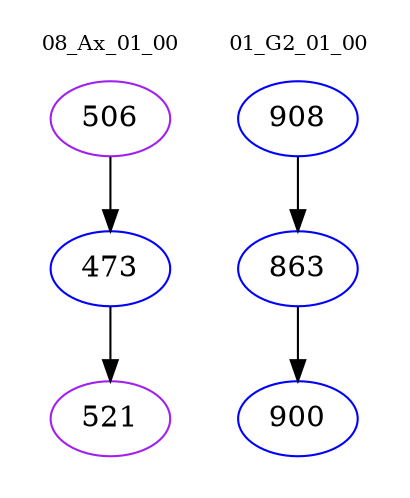 digraph{
subgraph cluster_0 {
color = white
label = "08_Ax_01_00";
fontsize=10;
T0_506 [label="506", color="purple"]
T0_506 -> T0_473 [color="black"]
T0_473 [label="473", color="blue"]
T0_473 -> T0_521 [color="black"]
T0_521 [label="521", color="purple"]
}
subgraph cluster_1 {
color = white
label = "01_G2_01_00";
fontsize=10;
T1_908 [label="908", color="blue"]
T1_908 -> T1_863 [color="black"]
T1_863 [label="863", color="blue"]
T1_863 -> T1_900 [color="black"]
T1_900 [label="900", color="blue"]
}
}
